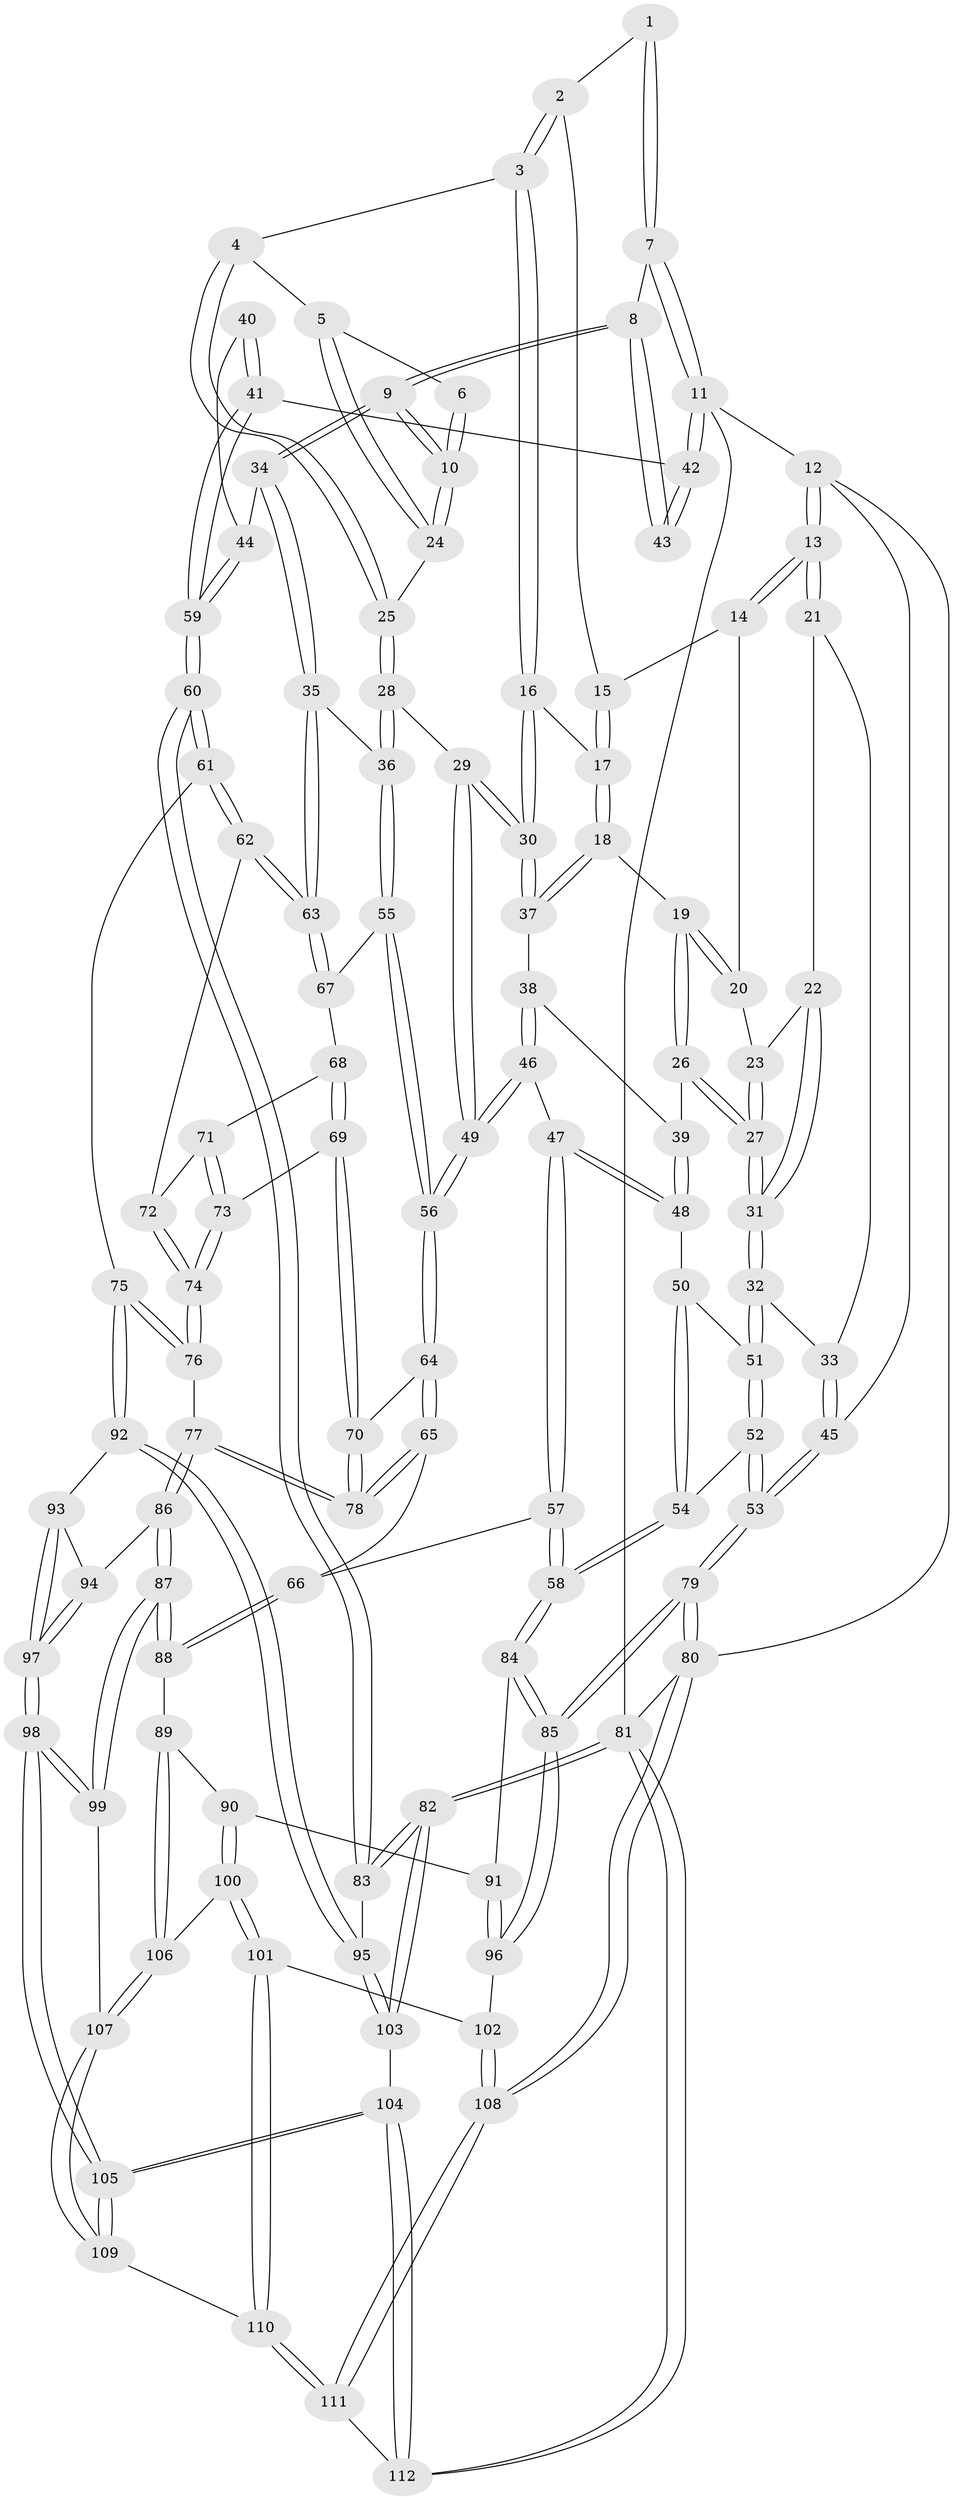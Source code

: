// Generated by graph-tools (version 1.1) at 2025/11/02/27/25 16:11:57]
// undirected, 112 vertices, 277 edges
graph export_dot {
graph [start="1"]
  node [color=gray90,style=filled];
  1 [pos="+0.8515147659339738+0"];
  2 [pos="+0.5618271066920111+0"];
  3 [pos="+0.5621399939654037+0"];
  4 [pos="+0.6217190407240167+0.00602316462299179"];
  5 [pos="+0.7218562029292693+0.028614817973370107"];
  6 [pos="+0.8053244209370356+0"];
  7 [pos="+1+0"];
  8 [pos="+0.8475696512344689+0.11598097481787427"];
  9 [pos="+0.8124931285333308+0.1380593429442271"];
  10 [pos="+0.7784392954359035+0.09508168466600563"];
  11 [pos="+1+0"];
  12 [pos="+0+0"];
  13 [pos="+0+0"];
  14 [pos="+0.20505151141680167+0"];
  15 [pos="+0.2831015619168064+0"];
  16 [pos="+0.5383927549335369+0.03797190215489199"];
  17 [pos="+0.3523301319081119+0.00694932297393713"];
  18 [pos="+0.35055841014312245+0.08028881446330131"];
  19 [pos="+0.25768967034858786+0.06834441536192531"];
  20 [pos="+0.19436874325615658+0"];
  21 [pos="+0.0670530165695278+0.06093051271370045"];
  22 [pos="+0.06877837048187063+0.0614749449481985"];
  23 [pos="+0.15930603520258022+0.03610776920947653"];
  24 [pos="+0.730511297095004+0.06441092789408108"];
  25 [pos="+0.684079321760078+0.07974585126051215"];
  26 [pos="+0.18859207233465353+0.14218703935142948"];
  27 [pos="+0.17832726644555144+0.14249182303128594"];
  28 [pos="+0.611448608193542+0.20524055436931715"];
  29 [pos="+0.5356485140930299+0.19139254703813985"];
  30 [pos="+0.5205477541464782+0.14812644692108712"];
  31 [pos="+0.14636742362827931+0.16697777039828507"];
  32 [pos="+0.13599415035503654+0.1803976607496818"];
  33 [pos="+0.016522456594076525+0.1366442553212018"];
  34 [pos="+0.779840300953259+0.2204814679439824"];
  35 [pos="+0.7114039331844646+0.2511215958997142"];
  36 [pos="+0.7032271082445575+0.24811985209980272"];
  37 [pos="+0.3535770219984979+0.08705589974992943"];
  38 [pos="+0.3088686538387459+0.16147435398648613"];
  39 [pos="+0.21899909647905078+0.15424623868474155"];
  40 [pos="+0.9290957311113988+0.15570824985831214"];
  41 [pos="+1+0.3067401117406721"];
  42 [pos="+1+0"];
  43 [pos="+0.884776823006197+0.12291306224446111"];
  44 [pos="+0.8675866189634395+0.27254286145783585"];
  45 [pos="+0+0.17208948371799188"];
  46 [pos="+0.3476754938940158+0.2705367662512749"];
  47 [pos="+0.3120811109253516+0.2925372273418458"];
  48 [pos="+0.26861721124403115+0.28395706117997727"];
  49 [pos="+0.46986631040132104+0.27742969278611485"];
  50 [pos="+0.2350986877090858+0.2868207968089791"];
  51 [pos="+0.12564097416215494+0.24543773234832583"];
  52 [pos="+0.020296596890616116+0.36309009562462347"];
  53 [pos="+0+0.3532371321566428"];
  54 [pos="+0.14824087520841558+0.4640659391067896"];
  55 [pos="+0.5820824598434198+0.3749275379675543"];
  56 [pos="+0.48344291608828693+0.37151302902494904"];
  57 [pos="+0.27179826177634714+0.5106405499795651"];
  58 [pos="+0.198197949902717+0.5222243344983579"];
  59 [pos="+1+0.42175215635359997"];
  60 [pos="+1+0.45839089774311553"];
  61 [pos="+0.7838367518491842+0.4430440757318742"];
  62 [pos="+0.7387481765992279+0.4019480562258326"];
  63 [pos="+0.7141815690630451+0.3253489988517009"];
  64 [pos="+0.47758187380567907+0.4087694399914657"];
  65 [pos="+0.3033882939404276+0.5160436358382217"];
  66 [pos="+0.2990794395630503+0.5177466148286684"];
  67 [pos="+0.618573904617656+0.3881328269978621"];
  68 [pos="+0.6207346060097897+0.40225368272550516"];
  69 [pos="+0.5761507743650061+0.45308951167573"];
  70 [pos="+0.5175912102464342+0.45707504504150454"];
  71 [pos="+0.6383959072259009+0.4246207744290899"];
  72 [pos="+0.6909653026428275+0.4301502704379377"];
  73 [pos="+0.6112407626491962+0.4604318502881549"];
  74 [pos="+0.6482441153543412+0.4932541125770163"];
  75 [pos="+0.6960707078682018+0.6151186353182801"];
  76 [pos="+0.6594686366492754+0.5942230812370217"];
  77 [pos="+0.5483956751771453+0.5813288219276745"];
  78 [pos="+0.5449340172310577+0.5749864318180237"];
  79 [pos="+0+0.8296830615990484"];
  80 [pos="+0+1"];
  81 [pos="+1+1"];
  82 [pos="+1+1"];
  83 [pos="+1+0.4912408027966218"];
  84 [pos="+0.17969737092581947+0.5563472251664455"];
  85 [pos="+0+0.7419122911909155"];
  86 [pos="+0.48249448089260066+0.6689355018780806"];
  87 [pos="+0.45022404714111275+0.6977367949778913"];
  88 [pos="+0.40576708967915015+0.693499786125503"];
  89 [pos="+0.40327436708826636+0.6959428342039836"];
  90 [pos="+0.24950171198797833+0.7254051900297835"];
  91 [pos="+0.2211664162137536+0.6888680396235354"];
  92 [pos="+0.7138926179259282+0.6436209920768688"];
  93 [pos="+0.6560402017630507+0.723279783377863"];
  94 [pos="+0.5536670675722344+0.691912897914266"];
  95 [pos="+0.8053471297653538+0.6756075057414908"];
  96 [pos="+0.12355882690149533+0.7792660211573561"];
  97 [pos="+0.6212977833727215+0.8033518615713824"];
  98 [pos="+0.5859482228270247+0.8857855485924674"];
  99 [pos="+0.5056090849963097+0.7811029500691293"];
  100 [pos="+0.24102234805408393+0.8076382393439634"];
  101 [pos="+0.24017136378855689+0.8097222253338087"];
  102 [pos="+0.18463935589588015+0.8132275637101267"];
  103 [pos="+0.8314363771784298+0.8021362204822242"];
  104 [pos="+0.6180319532919513+0.9691667727569973"];
  105 [pos="+0.591037720734683+0.9205315296796658"];
  106 [pos="+0.3779077601915912+0.7515638276400433"];
  107 [pos="+0.364465069804032+0.8481775436857895"];
  108 [pos="+0.009864244965048655+1"];
  109 [pos="+0.3567695193589211+0.8810984089683703"];
  110 [pos="+0.30542598927771436+0.9093736720227525"];
  111 [pos="+0.19284406213095104+1"];
  112 [pos="+0.6332637950821488+1"];
  1 -- 2;
  1 -- 7;
  1 -- 7;
  2 -- 3;
  2 -- 3;
  2 -- 15;
  3 -- 4;
  3 -- 16;
  3 -- 16;
  4 -- 5;
  4 -- 25;
  4 -- 25;
  5 -- 6;
  5 -- 24;
  5 -- 24;
  6 -- 10;
  6 -- 10;
  7 -- 8;
  7 -- 11;
  7 -- 11;
  8 -- 9;
  8 -- 9;
  8 -- 43;
  8 -- 43;
  9 -- 10;
  9 -- 10;
  9 -- 34;
  9 -- 34;
  10 -- 24;
  10 -- 24;
  11 -- 12;
  11 -- 42;
  11 -- 42;
  11 -- 81;
  12 -- 13;
  12 -- 13;
  12 -- 45;
  12 -- 80;
  13 -- 14;
  13 -- 14;
  13 -- 21;
  13 -- 21;
  14 -- 15;
  14 -- 20;
  15 -- 17;
  15 -- 17;
  16 -- 17;
  16 -- 30;
  16 -- 30;
  17 -- 18;
  17 -- 18;
  18 -- 19;
  18 -- 37;
  18 -- 37;
  19 -- 20;
  19 -- 20;
  19 -- 26;
  19 -- 26;
  20 -- 23;
  21 -- 22;
  21 -- 33;
  22 -- 23;
  22 -- 31;
  22 -- 31;
  23 -- 27;
  23 -- 27;
  24 -- 25;
  25 -- 28;
  25 -- 28;
  26 -- 27;
  26 -- 27;
  26 -- 39;
  27 -- 31;
  27 -- 31;
  28 -- 29;
  28 -- 36;
  28 -- 36;
  29 -- 30;
  29 -- 30;
  29 -- 49;
  29 -- 49;
  30 -- 37;
  30 -- 37;
  31 -- 32;
  31 -- 32;
  32 -- 33;
  32 -- 51;
  32 -- 51;
  33 -- 45;
  33 -- 45;
  34 -- 35;
  34 -- 35;
  34 -- 44;
  35 -- 36;
  35 -- 63;
  35 -- 63;
  36 -- 55;
  36 -- 55;
  37 -- 38;
  38 -- 39;
  38 -- 46;
  38 -- 46;
  39 -- 48;
  39 -- 48;
  40 -- 41;
  40 -- 41;
  40 -- 44;
  41 -- 42;
  41 -- 59;
  41 -- 59;
  42 -- 43;
  42 -- 43;
  44 -- 59;
  44 -- 59;
  45 -- 53;
  45 -- 53;
  46 -- 47;
  46 -- 49;
  46 -- 49;
  47 -- 48;
  47 -- 48;
  47 -- 57;
  47 -- 57;
  48 -- 50;
  49 -- 56;
  49 -- 56;
  50 -- 51;
  50 -- 54;
  50 -- 54;
  51 -- 52;
  51 -- 52;
  52 -- 53;
  52 -- 53;
  52 -- 54;
  53 -- 79;
  53 -- 79;
  54 -- 58;
  54 -- 58;
  55 -- 56;
  55 -- 56;
  55 -- 67;
  56 -- 64;
  56 -- 64;
  57 -- 58;
  57 -- 58;
  57 -- 66;
  58 -- 84;
  58 -- 84;
  59 -- 60;
  59 -- 60;
  60 -- 61;
  60 -- 61;
  60 -- 83;
  60 -- 83;
  61 -- 62;
  61 -- 62;
  61 -- 75;
  62 -- 63;
  62 -- 63;
  62 -- 72;
  63 -- 67;
  63 -- 67;
  64 -- 65;
  64 -- 65;
  64 -- 70;
  65 -- 66;
  65 -- 78;
  65 -- 78;
  66 -- 88;
  66 -- 88;
  67 -- 68;
  68 -- 69;
  68 -- 69;
  68 -- 71;
  69 -- 70;
  69 -- 70;
  69 -- 73;
  70 -- 78;
  70 -- 78;
  71 -- 72;
  71 -- 73;
  71 -- 73;
  72 -- 74;
  72 -- 74;
  73 -- 74;
  73 -- 74;
  74 -- 76;
  74 -- 76;
  75 -- 76;
  75 -- 76;
  75 -- 92;
  75 -- 92;
  76 -- 77;
  77 -- 78;
  77 -- 78;
  77 -- 86;
  77 -- 86;
  79 -- 80;
  79 -- 80;
  79 -- 85;
  79 -- 85;
  80 -- 108;
  80 -- 108;
  80 -- 81;
  81 -- 82;
  81 -- 82;
  81 -- 112;
  81 -- 112;
  82 -- 83;
  82 -- 83;
  82 -- 103;
  82 -- 103;
  83 -- 95;
  84 -- 85;
  84 -- 85;
  84 -- 91;
  85 -- 96;
  85 -- 96;
  86 -- 87;
  86 -- 87;
  86 -- 94;
  87 -- 88;
  87 -- 88;
  87 -- 99;
  87 -- 99;
  88 -- 89;
  89 -- 90;
  89 -- 106;
  89 -- 106;
  90 -- 91;
  90 -- 100;
  90 -- 100;
  91 -- 96;
  91 -- 96;
  92 -- 93;
  92 -- 95;
  92 -- 95;
  93 -- 94;
  93 -- 97;
  93 -- 97;
  94 -- 97;
  94 -- 97;
  95 -- 103;
  95 -- 103;
  96 -- 102;
  97 -- 98;
  97 -- 98;
  98 -- 99;
  98 -- 99;
  98 -- 105;
  98 -- 105;
  99 -- 107;
  100 -- 101;
  100 -- 101;
  100 -- 106;
  101 -- 102;
  101 -- 110;
  101 -- 110;
  102 -- 108;
  102 -- 108;
  103 -- 104;
  104 -- 105;
  104 -- 105;
  104 -- 112;
  104 -- 112;
  105 -- 109;
  105 -- 109;
  106 -- 107;
  106 -- 107;
  107 -- 109;
  107 -- 109;
  108 -- 111;
  108 -- 111;
  109 -- 110;
  110 -- 111;
  110 -- 111;
  111 -- 112;
}
